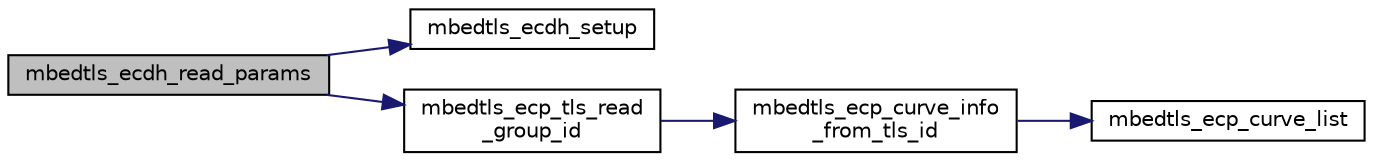 digraph "mbedtls_ecdh_read_params"
{
 // LATEX_PDF_SIZE
  edge [fontname="Helvetica",fontsize="10",labelfontname="Helvetica",labelfontsize="10"];
  node [fontname="Helvetica",fontsize="10",shape=record];
  rankdir="LR";
  Node1 [label="mbedtls_ecdh_read_params",height=0.2,width=0.4,color="black", fillcolor="grey75", style="filled", fontcolor="black",tooltip="This function parses the ECDHE parameters in a TLS ServerKeyExchange handshake message."];
  Node1 -> Node2 [color="midnightblue",fontsize="10",style="solid",fontname="Helvetica"];
  Node2 [label="mbedtls_ecdh_setup",height=0.2,width=0.4,color="black", fillcolor="white", style="filled",URL="$d0/dc9/ecdh_8c.html#a296f6ce7b1b8b53d048a6c28ff3420cc",tooltip="This function sets up the ECDH context with the information given."];
  Node1 -> Node3 [color="midnightblue",fontsize="10",style="solid",fontname="Helvetica"];
  Node3 [label="mbedtls_ecp_tls_read\l_group_id",height=0.2,width=0.4,color="black", fillcolor="white", style="filled",URL="$d4/d4d/ecp_8c.html#a7d972ece52ac542b664d87561e22445a",tooltip="This function extracts an elliptic curve group ID from a TLS ECParameters record as defined in RFC 44..."];
  Node3 -> Node4 [color="midnightblue",fontsize="10",style="solid",fontname="Helvetica"];
  Node4 [label="mbedtls_ecp_curve_info\l_from_tls_id",height=0.2,width=0.4,color="black", fillcolor="white", style="filled",URL="$d4/d4d/ecp_8c.html#aac1e9b4f0112b88fbbc26776c5268c19",tooltip="This function retrieves curve information from a TLS NamedCurve value."];
  Node4 -> Node5 [color="midnightblue",fontsize="10",style="solid",fontname="Helvetica"];
  Node5 [label="mbedtls_ecp_curve_list",height=0.2,width=0.4,color="black", fillcolor="white", style="filled",URL="$d4/d4d/ecp_8c.html#aee4af7c7ad70564c44ba750cd96ae989",tooltip="This function retrieves the information defined in mbedtls_ecp_curve_info() for all supported curves ..."];
}
